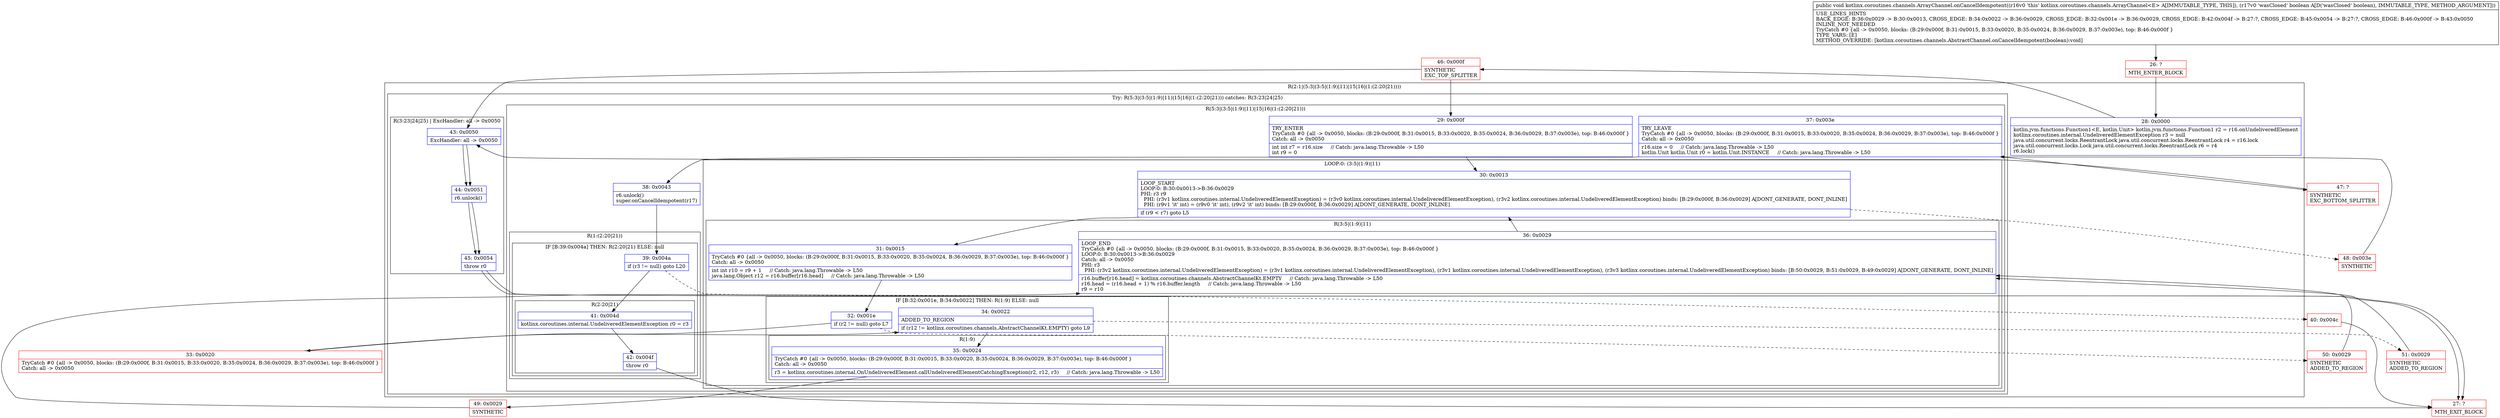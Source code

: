 digraph "CFG forkotlinx.coroutines.channels.ArrayChannel.onCancelIdempotent(Z)V" {
subgraph cluster_Region_956678458 {
label = "R(2:1|(5:3|(3:5|(1:9)|11)|15|16|(1:(2:20|21))))";
node [shape=record,color=blue];
Node_28 [shape=record,label="{28\:\ 0x0000|kotlin.jvm.functions.Function1\<E, kotlin.Unit\> kotlin.jvm.functions.Function1 r2 = r16.onUndeliveredElement\lkotlinx.coroutines.internal.UndeliveredElementException r3 = null\ljava.util.concurrent.locks.ReentrantLock java.util.concurrent.locks.ReentrantLock r4 = r16.lock\ljava.util.concurrent.locks.Lock java.util.concurrent.locks.ReentrantLock r6 = r4\lr6.lock()\l}"];
subgraph cluster_TryCatchRegion_1118783652 {
label = "Try: R(5:3|(3:5|(1:9)|11)|15|16|(1:(2:20|21))) catches: R(3:23|24|25)";
node [shape=record,color=blue];
subgraph cluster_Region_702883894 {
label = "R(5:3|(3:5|(1:9)|11)|15|16|(1:(2:20|21)))";
node [shape=record,color=blue];
Node_29 [shape=record,label="{29\:\ 0x000f|TRY_ENTER\lTryCatch #0 \{all \-\> 0x0050, blocks: (B:29:0x000f, B:31:0x0015, B:33:0x0020, B:35:0x0024, B:36:0x0029, B:37:0x003e), top: B:46:0x000f \}\lCatch: all \-\> 0x0050\l|int int r7 = r16.size     \/\/ Catch: java.lang.Throwable \-\> L50\lint r9 = 0\l}"];
subgraph cluster_LoopRegion_1190498027 {
label = "LOOP:0: (3:5|(1:9)|11)";
node [shape=record,color=blue];
Node_30 [shape=record,label="{30\:\ 0x0013|LOOP_START\lLOOP:0: B:30:0x0013\-\>B:36:0x0029\lPHI: r3 r9 \l  PHI: (r3v1 kotlinx.coroutines.internal.UndeliveredElementException) = (r3v0 kotlinx.coroutines.internal.UndeliveredElementException), (r3v2 kotlinx.coroutines.internal.UndeliveredElementException) binds: [B:29:0x000f, B:36:0x0029] A[DONT_GENERATE, DONT_INLINE]\l  PHI: (r9v1 'it' int) = (r9v0 'it' int), (r9v2 'it' int) binds: [B:29:0x000f, B:36:0x0029] A[DONT_GENERATE, DONT_INLINE]\l|if (r9 \< r7) goto L5\l}"];
subgraph cluster_Region_309677420 {
label = "R(3:5|(1:9)|11)";
node [shape=record,color=blue];
Node_31 [shape=record,label="{31\:\ 0x0015|TryCatch #0 \{all \-\> 0x0050, blocks: (B:29:0x000f, B:31:0x0015, B:33:0x0020, B:35:0x0024, B:36:0x0029, B:37:0x003e), top: B:46:0x000f \}\lCatch: all \-\> 0x0050\l|int int r10 = r9 + 1     \/\/ Catch: java.lang.Throwable \-\> L50\ljava.lang.Object r12 = r16.buffer[r16.head]     \/\/ Catch: java.lang.Throwable \-\> L50\l}"];
subgraph cluster_IfRegion_528903345 {
label = "IF [B:32:0x001e, B:34:0x0022] THEN: R(1:9) ELSE: null";
node [shape=record,color=blue];
Node_32 [shape=record,label="{32\:\ 0x001e|if (r2 != null) goto L7\l}"];
Node_34 [shape=record,label="{34\:\ 0x0022|ADDED_TO_REGION\l|if (r12 != kotlinx.coroutines.channels.AbstractChannelKt.EMPTY) goto L9\l}"];
subgraph cluster_Region_1077321654 {
label = "R(1:9)";
node [shape=record,color=blue];
Node_35 [shape=record,label="{35\:\ 0x0024|TryCatch #0 \{all \-\> 0x0050, blocks: (B:29:0x000f, B:31:0x0015, B:33:0x0020, B:35:0x0024, B:36:0x0029, B:37:0x003e), top: B:46:0x000f \}\lCatch: all \-\> 0x0050\l|r3 = kotlinx.coroutines.internal.OnUndeliveredElement.callUndeliveredElementCatchingException(r2, r12, r3)     \/\/ Catch: java.lang.Throwable \-\> L50\l}"];
}
}
Node_36 [shape=record,label="{36\:\ 0x0029|LOOP_END\lTryCatch #0 \{all \-\> 0x0050, blocks: (B:29:0x000f, B:31:0x0015, B:33:0x0020, B:35:0x0024, B:36:0x0029, B:37:0x003e), top: B:46:0x000f \}\lLOOP:0: B:30:0x0013\-\>B:36:0x0029\lCatch: all \-\> 0x0050\lPHI: r3 \l  PHI: (r3v2 kotlinx.coroutines.internal.UndeliveredElementException) = (r3v1 kotlinx.coroutines.internal.UndeliveredElementException), (r3v1 kotlinx.coroutines.internal.UndeliveredElementException), (r3v3 kotlinx.coroutines.internal.UndeliveredElementException) binds: [B:50:0x0029, B:51:0x0029, B:49:0x0029] A[DONT_GENERATE, DONT_INLINE]\l|r16.buffer[r16.head] = kotlinx.coroutines.channels.AbstractChannelKt.EMPTY     \/\/ Catch: java.lang.Throwable \-\> L50\lr16.head = (r16.head + 1) % r16.buffer.length     \/\/ Catch: java.lang.Throwable \-\> L50\lr9 = r10\l}"];
}
}
Node_37 [shape=record,label="{37\:\ 0x003e|TRY_LEAVE\lTryCatch #0 \{all \-\> 0x0050, blocks: (B:29:0x000f, B:31:0x0015, B:33:0x0020, B:35:0x0024, B:36:0x0029, B:37:0x003e), top: B:46:0x000f \}\lCatch: all \-\> 0x0050\l|r16.size = 0     \/\/ Catch: java.lang.Throwable \-\> L50\lkotlin.Unit kotlin.Unit r0 = kotlin.Unit.INSTANCE     \/\/ Catch: java.lang.Throwable \-\> L50\l}"];
Node_38 [shape=record,label="{38\:\ 0x0043|r6.unlock()\lsuper.onCancelIdempotent(r17)\l}"];
subgraph cluster_Region_1793631203 {
label = "R(1:(2:20|21))";
node [shape=record,color=blue];
subgraph cluster_IfRegion_313602219 {
label = "IF [B:39:0x004a] THEN: R(2:20|21) ELSE: null";
node [shape=record,color=blue];
Node_39 [shape=record,label="{39\:\ 0x004a|if (r3 != null) goto L20\l}"];
subgraph cluster_Region_95043542 {
label = "R(2:20|21)";
node [shape=record,color=blue];
Node_41 [shape=record,label="{41\:\ 0x004d|kotlinx.coroutines.internal.UndeliveredElementException r0 = r3\l}"];
Node_42 [shape=record,label="{42\:\ 0x004f|throw r0\l}"];
}
}
}
}
subgraph cluster_Region_1574619539 {
label = "R(3:23|24|25) | ExcHandler: all \-\> 0x0050\l";
node [shape=record,color=blue];
Node_43 [shape=record,label="{43\:\ 0x0050|ExcHandler: all \-\> 0x0050\l}"];
Node_44 [shape=record,label="{44\:\ 0x0051|r6.unlock()\l}"];
Node_45 [shape=record,label="{45\:\ 0x0054|throw r0\l}"];
}
}
}
subgraph cluster_Region_1574619539 {
label = "R(3:23|24|25) | ExcHandler: all \-\> 0x0050\l";
node [shape=record,color=blue];
Node_43 [shape=record,label="{43\:\ 0x0050|ExcHandler: all \-\> 0x0050\l}"];
Node_44 [shape=record,label="{44\:\ 0x0051|r6.unlock()\l}"];
Node_45 [shape=record,label="{45\:\ 0x0054|throw r0\l}"];
}
Node_26 [shape=record,color=red,label="{26\:\ ?|MTH_ENTER_BLOCK\l}"];
Node_46 [shape=record,color=red,label="{46\:\ 0x000f|SYNTHETIC\lEXC_TOP_SPLITTER\l}"];
Node_33 [shape=record,color=red,label="{33\:\ 0x0020|TryCatch #0 \{all \-\> 0x0050, blocks: (B:29:0x000f, B:31:0x0015, B:33:0x0020, B:35:0x0024, B:36:0x0029, B:37:0x003e), top: B:46:0x000f \}\lCatch: all \-\> 0x0050\l}"];
Node_49 [shape=record,color=red,label="{49\:\ 0x0029|SYNTHETIC\l}"];
Node_51 [shape=record,color=red,label="{51\:\ 0x0029|SYNTHETIC\lADDED_TO_REGION\l}"];
Node_50 [shape=record,color=red,label="{50\:\ 0x0029|SYNTHETIC\lADDED_TO_REGION\l}"];
Node_48 [shape=record,color=red,label="{48\:\ 0x003e|SYNTHETIC\l}"];
Node_40 [shape=record,color=red,label="{40\:\ 0x004c}"];
Node_27 [shape=record,color=red,label="{27\:\ ?|MTH_EXIT_BLOCK\l}"];
Node_47 [shape=record,color=red,label="{47\:\ ?|SYNTHETIC\lEXC_BOTTOM_SPLITTER\l}"];
MethodNode[shape=record,label="{public void kotlinx.coroutines.channels.ArrayChannel.onCancelIdempotent((r16v0 'this' kotlinx.coroutines.channels.ArrayChannel\<E\> A[IMMUTABLE_TYPE, THIS]), (r17v0 'wasClosed' boolean A[D('wasClosed' boolean), IMMUTABLE_TYPE, METHOD_ARGUMENT]))  | USE_LINES_HINTS\lBACK_EDGE: B:36:0x0029 \-\> B:30:0x0013, CROSS_EDGE: B:34:0x0022 \-\> B:36:0x0029, CROSS_EDGE: B:32:0x001e \-\> B:36:0x0029, CROSS_EDGE: B:42:0x004f \-\> B:27:?, CROSS_EDGE: B:45:0x0054 \-\> B:27:?, CROSS_EDGE: B:46:0x000f \-\> B:43:0x0050\lINLINE_NOT_NEEDED\lTryCatch #0 \{all \-\> 0x0050, blocks: (B:29:0x000f, B:31:0x0015, B:33:0x0020, B:35:0x0024, B:36:0x0029, B:37:0x003e), top: B:46:0x000f \}\lTYPE_VARS: [E]\lMETHOD_OVERRIDE: [kotlinx.coroutines.channels.AbstractChannel.onCancelIdempotent(boolean):void]\l}"];
MethodNode -> Node_26;Node_28 -> Node_46;
Node_29 -> Node_30;
Node_30 -> Node_31;
Node_30 -> Node_48[style=dashed];
Node_31 -> Node_32;
Node_32 -> Node_33;
Node_32 -> Node_50[style=dashed];
Node_34 -> Node_35;
Node_34 -> Node_51[style=dashed];
Node_35 -> Node_49;
Node_36 -> Node_30;
Node_37 -> Node_38;
Node_37 -> Node_47;
Node_38 -> Node_39;
Node_39 -> Node_40[style=dashed];
Node_39 -> Node_41;
Node_41 -> Node_42;
Node_42 -> Node_27;
Node_43 -> Node_44;
Node_44 -> Node_45;
Node_45 -> Node_27;
Node_43 -> Node_44;
Node_44 -> Node_45;
Node_45 -> Node_27;
Node_26 -> Node_28;
Node_46 -> Node_29;
Node_46 -> Node_43;
Node_33 -> Node_34;
Node_49 -> Node_36;
Node_51 -> Node_36;
Node_50 -> Node_36;
Node_48 -> Node_37;
Node_40 -> Node_27;
Node_47 -> Node_43;
}

